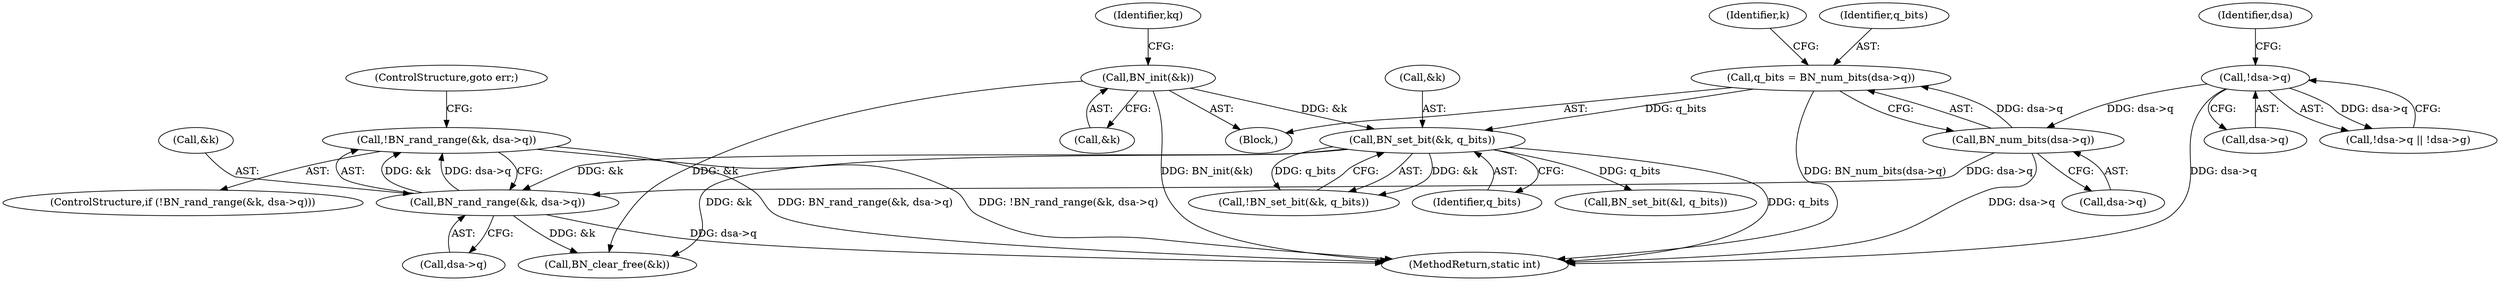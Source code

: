 digraph "0_openssl_43e6a58d4991a451daf4891ff05a48735df871ac@API" {
"1000213" [label="(Call,!BN_rand_range(&k, dsa->q))"];
"1000214" [label="(Call,BN_rand_range(&k, dsa->q))"];
"1000195" [label="(Call,BN_set_bit(&k, q_bits))"];
"1000151" [label="(Call,BN_init(&k))"];
"1000186" [label="(Call,q_bits = BN_num_bits(dsa->q))"];
"1000188" [label="(Call,BN_num_bits(dsa->q))"];
"1000137" [label="(Call,!dsa->q)"];
"1000201" [label="(Call,BN_set_bit(&l, q_bits))"];
"1000391" [label="(Call,BN_clear_free(&k))"];
"1000197" [label="(Identifier,k)"];
"1000213" [label="(Call,!BN_rand_range(&k, dsa->q))"];
"1000138" [label="(Call,dsa->q)"];
"1000188" [label="(Call,BN_num_bits(dsa->q))"];
"1000186" [label="(Call,q_bits = BN_num_bits(dsa->q))"];
"1000110" [label="(Block,)"];
"1000187" [label="(Identifier,q_bits)"];
"1000214" [label="(Call,BN_rand_range(&k, dsa->q))"];
"1000156" [label="(Identifier,kq)"];
"1000151" [label="(Call,BN_init(&k))"];
"1000405" [label="(MethodReturn,static int)"];
"1000152" [label="(Call,&k)"];
"1000215" [label="(Call,&k)"];
"1000220" [label="(ControlStructure,goto err;)"];
"1000196" [label="(Call,&k)"];
"1000212" [label="(ControlStructure,if (!BN_rand_range(&k, dsa->q)))"];
"1000195" [label="(Call,BN_set_bit(&k, q_bits))"];
"1000189" [label="(Call,dsa->q)"];
"1000217" [label="(Call,dsa->q)"];
"1000194" [label="(Call,!BN_set_bit(&k, q_bits))"];
"1000198" [label="(Identifier,q_bits)"];
"1000137" [label="(Call,!dsa->q)"];
"1000136" [label="(Call,!dsa->q || !dsa->g)"];
"1000143" [label="(Identifier,dsa)"];
"1000213" -> "1000212"  [label="AST: "];
"1000213" -> "1000214"  [label="CFG: "];
"1000214" -> "1000213"  [label="AST: "];
"1000220" -> "1000213"  [label="CFG: "];
"1000213" -> "1000405"  [label="DDG: BN_rand_range(&k, dsa->q)"];
"1000213" -> "1000405"  [label="DDG: !BN_rand_range(&k, dsa->q)"];
"1000214" -> "1000213"  [label="DDG: &k"];
"1000214" -> "1000213"  [label="DDG: dsa->q"];
"1000214" -> "1000217"  [label="CFG: "];
"1000215" -> "1000214"  [label="AST: "];
"1000217" -> "1000214"  [label="AST: "];
"1000214" -> "1000405"  [label="DDG: dsa->q"];
"1000195" -> "1000214"  [label="DDG: &k"];
"1000188" -> "1000214"  [label="DDG: dsa->q"];
"1000214" -> "1000391"  [label="DDG: &k"];
"1000195" -> "1000194"  [label="AST: "];
"1000195" -> "1000198"  [label="CFG: "];
"1000196" -> "1000195"  [label="AST: "];
"1000198" -> "1000195"  [label="AST: "];
"1000194" -> "1000195"  [label="CFG: "];
"1000195" -> "1000405"  [label="DDG: q_bits"];
"1000195" -> "1000194"  [label="DDG: &k"];
"1000195" -> "1000194"  [label="DDG: q_bits"];
"1000151" -> "1000195"  [label="DDG: &k"];
"1000186" -> "1000195"  [label="DDG: q_bits"];
"1000195" -> "1000201"  [label="DDG: q_bits"];
"1000195" -> "1000391"  [label="DDG: &k"];
"1000151" -> "1000110"  [label="AST: "];
"1000151" -> "1000152"  [label="CFG: "];
"1000152" -> "1000151"  [label="AST: "];
"1000156" -> "1000151"  [label="CFG: "];
"1000151" -> "1000405"  [label="DDG: BN_init(&k)"];
"1000151" -> "1000391"  [label="DDG: &k"];
"1000186" -> "1000110"  [label="AST: "];
"1000186" -> "1000188"  [label="CFG: "];
"1000187" -> "1000186"  [label="AST: "];
"1000188" -> "1000186"  [label="AST: "];
"1000197" -> "1000186"  [label="CFG: "];
"1000186" -> "1000405"  [label="DDG: BN_num_bits(dsa->q)"];
"1000188" -> "1000186"  [label="DDG: dsa->q"];
"1000188" -> "1000189"  [label="CFG: "];
"1000189" -> "1000188"  [label="AST: "];
"1000188" -> "1000405"  [label="DDG: dsa->q"];
"1000137" -> "1000188"  [label="DDG: dsa->q"];
"1000137" -> "1000136"  [label="AST: "];
"1000137" -> "1000138"  [label="CFG: "];
"1000138" -> "1000137"  [label="AST: "];
"1000143" -> "1000137"  [label="CFG: "];
"1000136" -> "1000137"  [label="CFG: "];
"1000137" -> "1000405"  [label="DDG: dsa->q"];
"1000137" -> "1000136"  [label="DDG: dsa->q"];
}
